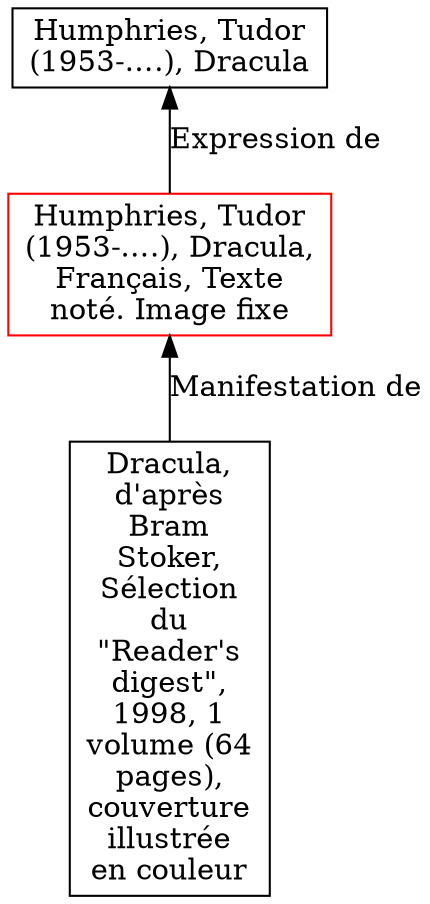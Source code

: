 // Notice UMLRM0035
digraph UMLRM0035 {
	node [align=left shape=rect]
	size="20,20"
	rankdir=BT
	UMLRM0035 [label="Humphries, Tudor
(1953-….), Dracula,
Français, Texte
noté. Image fixe" color=red]
	UMLRM0034 [label="Humphries, Tudor
(1953-….), Dracula"]
	UMLRM0035 -> UMLRM0034 [label="Expression de"]
	UMLRM0036 [label="Dracula,
d'après
Bram
Stoker,
Sélection
du
\"Reader's
digest\",
1998, 1
volume (64
pages),
couverture
illustrée
en couleur"]
	UMLRM0036 -> UMLRM0035 [label="Manifestation de"]
}
